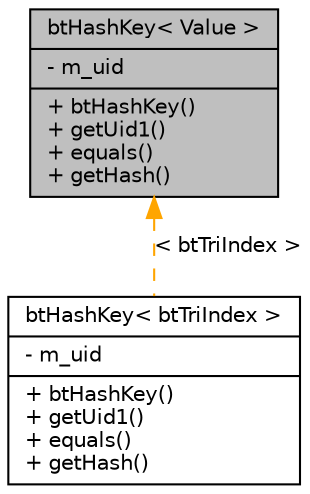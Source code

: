digraph G
{
  edge [fontname="Helvetica",fontsize="10",labelfontname="Helvetica",labelfontsize="10"];
  node [fontname="Helvetica",fontsize="10",shape=record];
  Node1 [label="{btHashKey\< Value \>\n|- m_uid\l|+ btHashKey()\l+ getUid1()\l+ equals()\l+ getHash()\l}",height=0.2,width=0.4,color="black", fillcolor="grey75", style="filled" fontcolor="black"];
  Node1 -> Node2 [dir=back,color="orange",fontsize="10",style="dashed",label="\< btTriIndex \>",fontname="Helvetica"];
  Node2 [label="{btHashKey\< btTriIndex \>\n|- m_uid\l|+ btHashKey()\l+ getUid1()\l+ equals()\l+ getHash()\l}",height=0.2,width=0.4,color="black", fillcolor="white", style="filled",URL="$d7/d23/classbtHashKey.html"];
}
